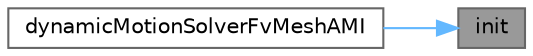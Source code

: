 digraph "init"
{
 // LATEX_PDF_SIZE
  bgcolor="transparent";
  edge [fontname=Helvetica,fontsize=10,labelfontname=Helvetica,labelfontsize=10];
  node [fontname=Helvetica,fontsize=10,shape=box,height=0.2,width=0.4];
  rankdir="RL";
  Node1 [id="Node000001",label="init",height=0.2,width=0.4,color="gray40", fillcolor="grey60", style="filled", fontcolor="black",tooltip=" "];
  Node1 -> Node2 [id="edge1_Node000001_Node000002",dir="back",color="steelblue1",style="solid",tooltip=" "];
  Node2 [id="Node000002",label="dynamicMotionSolverFvMeshAMI",height=0.2,width=0.4,color="grey40", fillcolor="white", style="filled",URL="$classFoam_1_1dynamicMotionSolverFvMeshAMI.html#a1bb1a772b85c2c68d2f57bb45ebd1d90",tooltip=" "];
}
